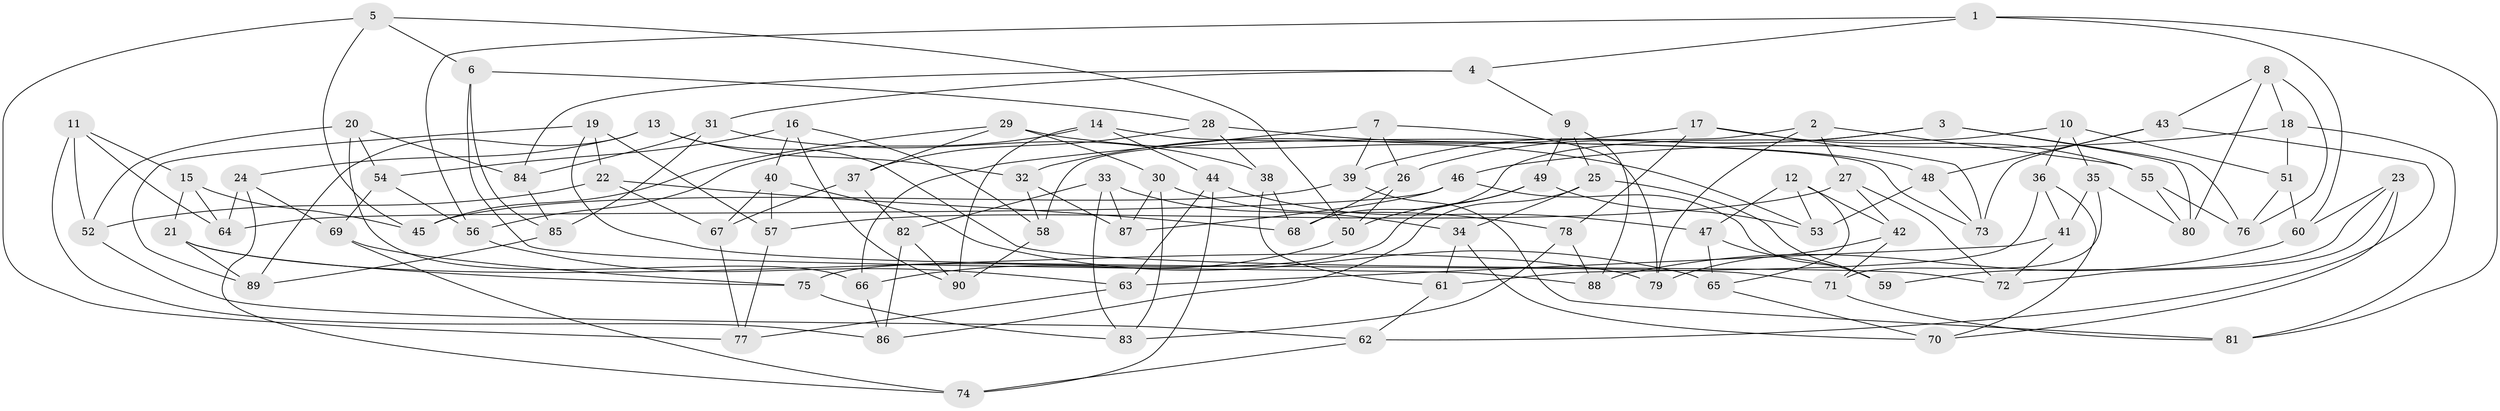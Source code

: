 // coarse degree distribution, {6: 0.4, 4: 0.17777777777777778, 5: 0.24444444444444444, 3: 0.1111111111111111, 8: 0.022222222222222223, 7: 0.022222222222222223, 9: 0.022222222222222223}
// Generated by graph-tools (version 1.1) at 2025/38/03/04/25 23:38:04]
// undirected, 90 vertices, 180 edges
graph export_dot {
  node [color=gray90,style=filled];
  1;
  2;
  3;
  4;
  5;
  6;
  7;
  8;
  9;
  10;
  11;
  12;
  13;
  14;
  15;
  16;
  17;
  18;
  19;
  20;
  21;
  22;
  23;
  24;
  25;
  26;
  27;
  28;
  29;
  30;
  31;
  32;
  33;
  34;
  35;
  36;
  37;
  38;
  39;
  40;
  41;
  42;
  43;
  44;
  45;
  46;
  47;
  48;
  49;
  50;
  51;
  52;
  53;
  54;
  55;
  56;
  57;
  58;
  59;
  60;
  61;
  62;
  63;
  64;
  65;
  66;
  67;
  68;
  69;
  70;
  71;
  72;
  73;
  74;
  75;
  76;
  77;
  78;
  79;
  80;
  81;
  82;
  83;
  84;
  85;
  86;
  87;
  88;
  89;
  90;
  1 -- 60;
  1 -- 4;
  1 -- 81;
  1 -- 56;
  2 -- 55;
  2 -- 79;
  2 -- 27;
  2 -- 58;
  3 -- 26;
  3 -- 80;
  3 -- 76;
  3 -- 39;
  4 -- 9;
  4 -- 31;
  4 -- 84;
  5 -- 6;
  5 -- 50;
  5 -- 45;
  5 -- 77;
  6 -- 85;
  6 -- 88;
  6 -- 28;
  7 -- 39;
  7 -- 26;
  7 -- 66;
  7 -- 79;
  8 -- 43;
  8 -- 76;
  8 -- 18;
  8 -- 80;
  9 -- 88;
  9 -- 25;
  9 -- 49;
  10 -- 68;
  10 -- 35;
  10 -- 51;
  10 -- 36;
  11 -- 86;
  11 -- 52;
  11 -- 15;
  11 -- 64;
  12 -- 65;
  12 -- 42;
  12 -- 47;
  12 -- 53;
  13 -- 89;
  13 -- 24;
  13 -- 32;
  13 -- 72;
  14 -- 73;
  14 -- 44;
  14 -- 90;
  14 -- 56;
  15 -- 45;
  15 -- 64;
  15 -- 21;
  16 -- 40;
  16 -- 54;
  16 -- 58;
  16 -- 90;
  17 -- 78;
  17 -- 73;
  17 -- 55;
  17 -- 32;
  18 -- 81;
  18 -- 46;
  18 -- 51;
  19 -- 57;
  19 -- 22;
  19 -- 89;
  19 -- 71;
  20 -- 66;
  20 -- 54;
  20 -- 84;
  20 -- 52;
  21 -- 79;
  21 -- 89;
  21 -- 75;
  22 -- 68;
  22 -- 52;
  22 -- 67;
  23 -- 72;
  23 -- 59;
  23 -- 70;
  23 -- 60;
  24 -- 74;
  24 -- 69;
  24 -- 64;
  25 -- 59;
  25 -- 86;
  25 -- 34;
  26 -- 68;
  26 -- 50;
  27 -- 42;
  27 -- 57;
  27 -- 72;
  28 -- 38;
  28 -- 48;
  28 -- 37;
  29 -- 45;
  29 -- 30;
  29 -- 53;
  29 -- 37;
  30 -- 83;
  30 -- 78;
  30 -- 87;
  31 -- 38;
  31 -- 85;
  31 -- 84;
  32 -- 58;
  32 -- 87;
  33 -- 82;
  33 -- 34;
  33 -- 87;
  33 -- 83;
  34 -- 61;
  34 -- 70;
  35 -- 71;
  35 -- 41;
  35 -- 80;
  36 -- 41;
  36 -- 70;
  36 -- 61;
  37 -- 82;
  37 -- 67;
  38 -- 61;
  38 -- 68;
  39 -- 81;
  39 -- 45;
  40 -- 67;
  40 -- 57;
  40 -- 65;
  41 -- 63;
  41 -- 72;
  42 -- 79;
  42 -- 71;
  43 -- 73;
  43 -- 48;
  43 -- 62;
  44 -- 47;
  44 -- 74;
  44 -- 63;
  46 -- 87;
  46 -- 59;
  46 -- 64;
  47 -- 59;
  47 -- 65;
  48 -- 53;
  48 -- 73;
  49 -- 53;
  49 -- 75;
  49 -- 50;
  50 -- 66;
  51 -- 60;
  51 -- 76;
  52 -- 62;
  54 -- 69;
  54 -- 56;
  55 -- 76;
  55 -- 80;
  56 -- 63;
  57 -- 77;
  58 -- 90;
  60 -- 88;
  61 -- 62;
  62 -- 74;
  63 -- 77;
  65 -- 70;
  66 -- 86;
  67 -- 77;
  69 -- 75;
  69 -- 74;
  71 -- 81;
  75 -- 83;
  78 -- 88;
  78 -- 83;
  82 -- 90;
  82 -- 86;
  84 -- 85;
  85 -- 89;
}
